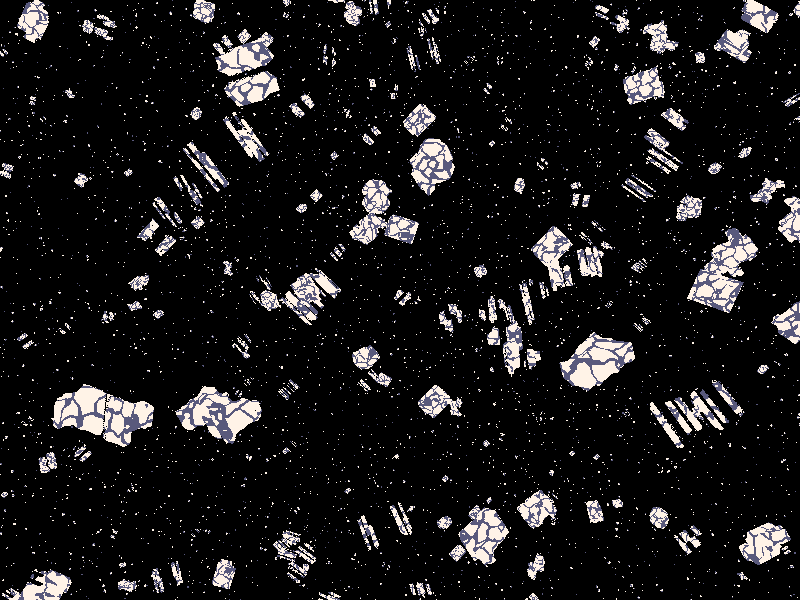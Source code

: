 /////////////////////////////////////////////
//
//     ~~ [ Debris ] ~~
//        version 2 out of 4
//
//  by Michael Scharrer
//  https://mscharrer.net
//
/////////////////////////////////////////////

#version 3.7;

#declare s = seed(44);

global_settings {
	assumed_gamma 1
}

camera {
	right x*image_width/image_height
	location <0,0,-5>
	look_at <0, 0, 0>
}

light_source {
	<1,1,-5>
	rgb 1
}

background {
	rgb 0
}

union {
	//julia fractal debris
	#declare i = 0;
	#while(i<400)
		julia_fractal {
			0.5-<rand(s),rand(s),rand(s),1>
			slice <0.1*rand(s),0.1*rand(s),0.1*rand(s),1>, 0.1*rand(s)
			hypercomplex
			sqr
			max_iteration 7
			precision 60
			
			scale 0.5
			rotate 360*rand(s)
			translate (4+100*rand(s))*z
			rotate <1-2*rand(s),1-2*rand(s),0>*<40,60,0>
		}
		#declare i = i + 1;
	#end
	
	//fake debris made of cubes to fill the background
	#declare i = 0;
	#while(i<20000)
		box {
			-0.3
			0.3
			
			rotate 360*rand(s)
			translate (200+1000*rand(s))*z
			rotate <1-2*rand(s),1-2*rand(s),0>*<40,60,0>
		}
		#declare i = i + 1;
	#end
	
	//background reflective texture
	texture {
		pigment {
				rgb <.1, .1, .2>
		}
		finish {
			reflection <.6, .6, .8>
		}
	}
	
	//foreground mask texture
	texture {
		pigment {
			crackle
			metric 1
			offset 0.5
			color_map {
				[0.00 rgbt <0,0,0,1>]
				[0.15 rgb <1,0.9,0.8>]
			}
			scale 0.3
		}
	}
	
	no_shadow
}

//reflectors for illusion of fullness
union {
	plane { z (-6) }
	plane { z 1200 }
	pigment { rgb 0 }
	finish { reflection 1 }
	hollow
} 